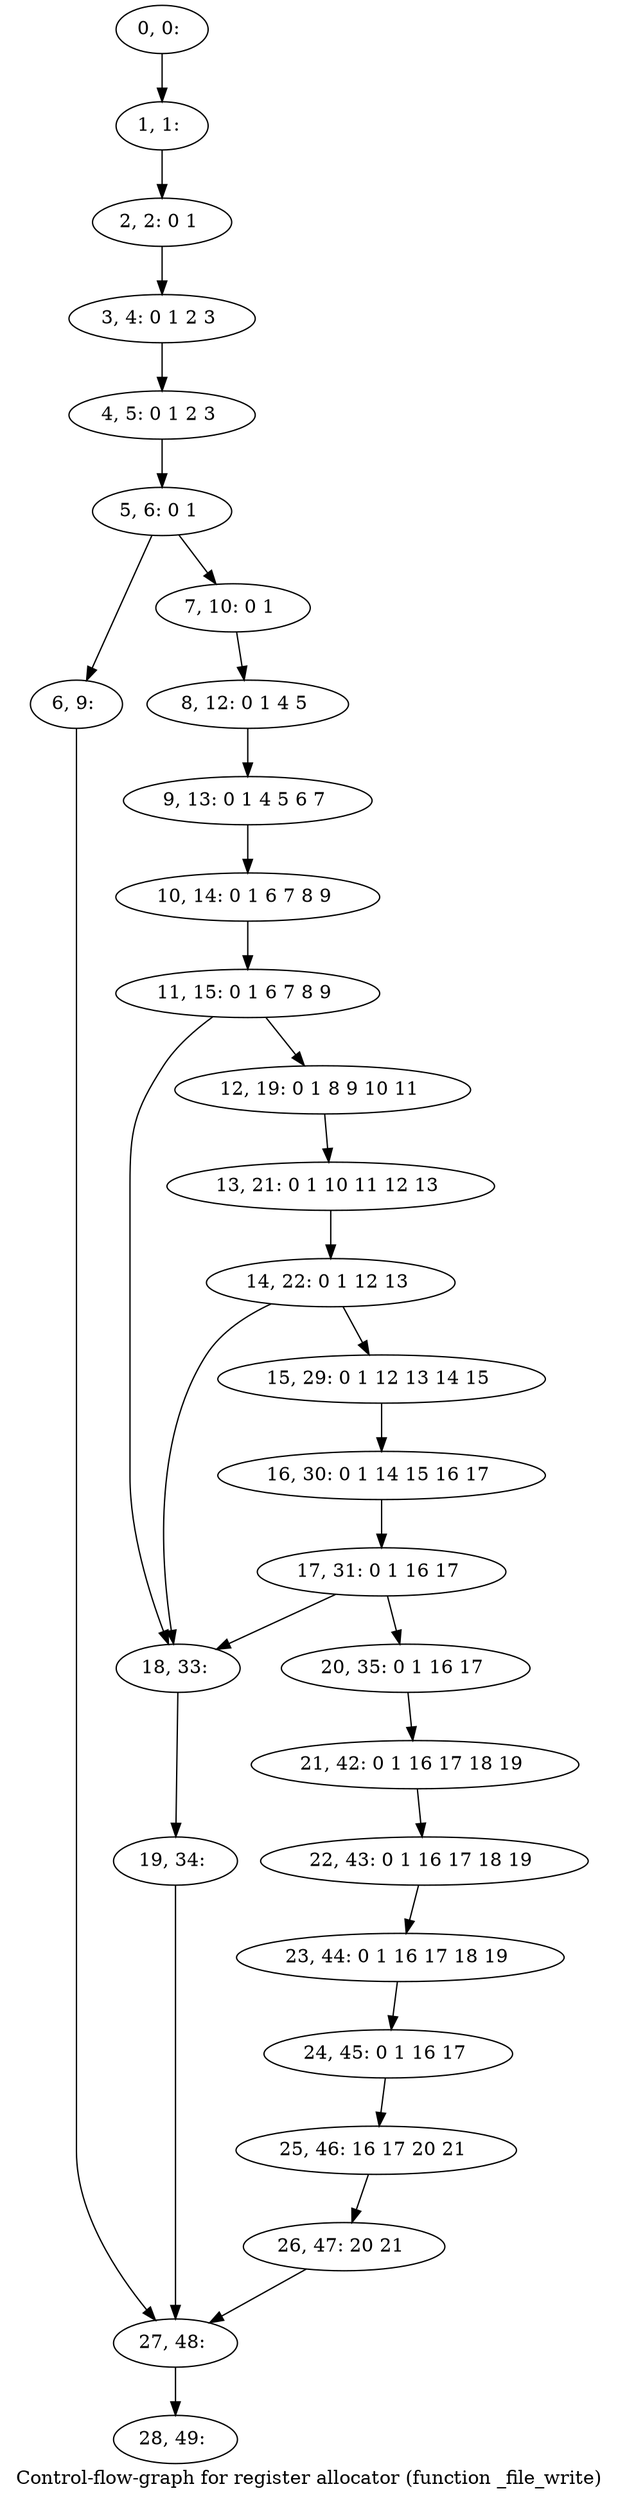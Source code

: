 digraph G {
graph [label="Control-flow-graph for register allocator (function _file_write)"]
0[label="0, 0: "];
1[label="1, 1: "];
2[label="2, 2: 0 1 "];
3[label="3, 4: 0 1 2 3 "];
4[label="4, 5: 0 1 2 3 "];
5[label="5, 6: 0 1 "];
6[label="6, 9: "];
7[label="7, 10: 0 1 "];
8[label="8, 12: 0 1 4 5 "];
9[label="9, 13: 0 1 4 5 6 7 "];
10[label="10, 14: 0 1 6 7 8 9 "];
11[label="11, 15: 0 1 6 7 8 9 "];
12[label="12, 19: 0 1 8 9 10 11 "];
13[label="13, 21: 0 1 10 11 12 13 "];
14[label="14, 22: 0 1 12 13 "];
15[label="15, 29: 0 1 12 13 14 15 "];
16[label="16, 30: 0 1 14 15 16 17 "];
17[label="17, 31: 0 1 16 17 "];
18[label="18, 33: "];
19[label="19, 34: "];
20[label="20, 35: 0 1 16 17 "];
21[label="21, 42: 0 1 16 17 18 19 "];
22[label="22, 43: 0 1 16 17 18 19 "];
23[label="23, 44: 0 1 16 17 18 19 "];
24[label="24, 45: 0 1 16 17 "];
25[label="25, 46: 16 17 20 21 "];
26[label="26, 47: 20 21 "];
27[label="27, 48: "];
28[label="28, 49: "];
0->1 ;
1->2 ;
2->3 ;
3->4 ;
4->5 ;
5->6 ;
5->7 ;
6->27 ;
7->8 ;
8->9 ;
9->10 ;
10->11 ;
11->12 ;
11->18 ;
12->13 ;
13->14 ;
14->15 ;
14->18 ;
15->16 ;
16->17 ;
17->18 ;
17->20 ;
18->19 ;
19->27 ;
20->21 ;
21->22 ;
22->23 ;
23->24 ;
24->25 ;
25->26 ;
26->27 ;
27->28 ;
}
